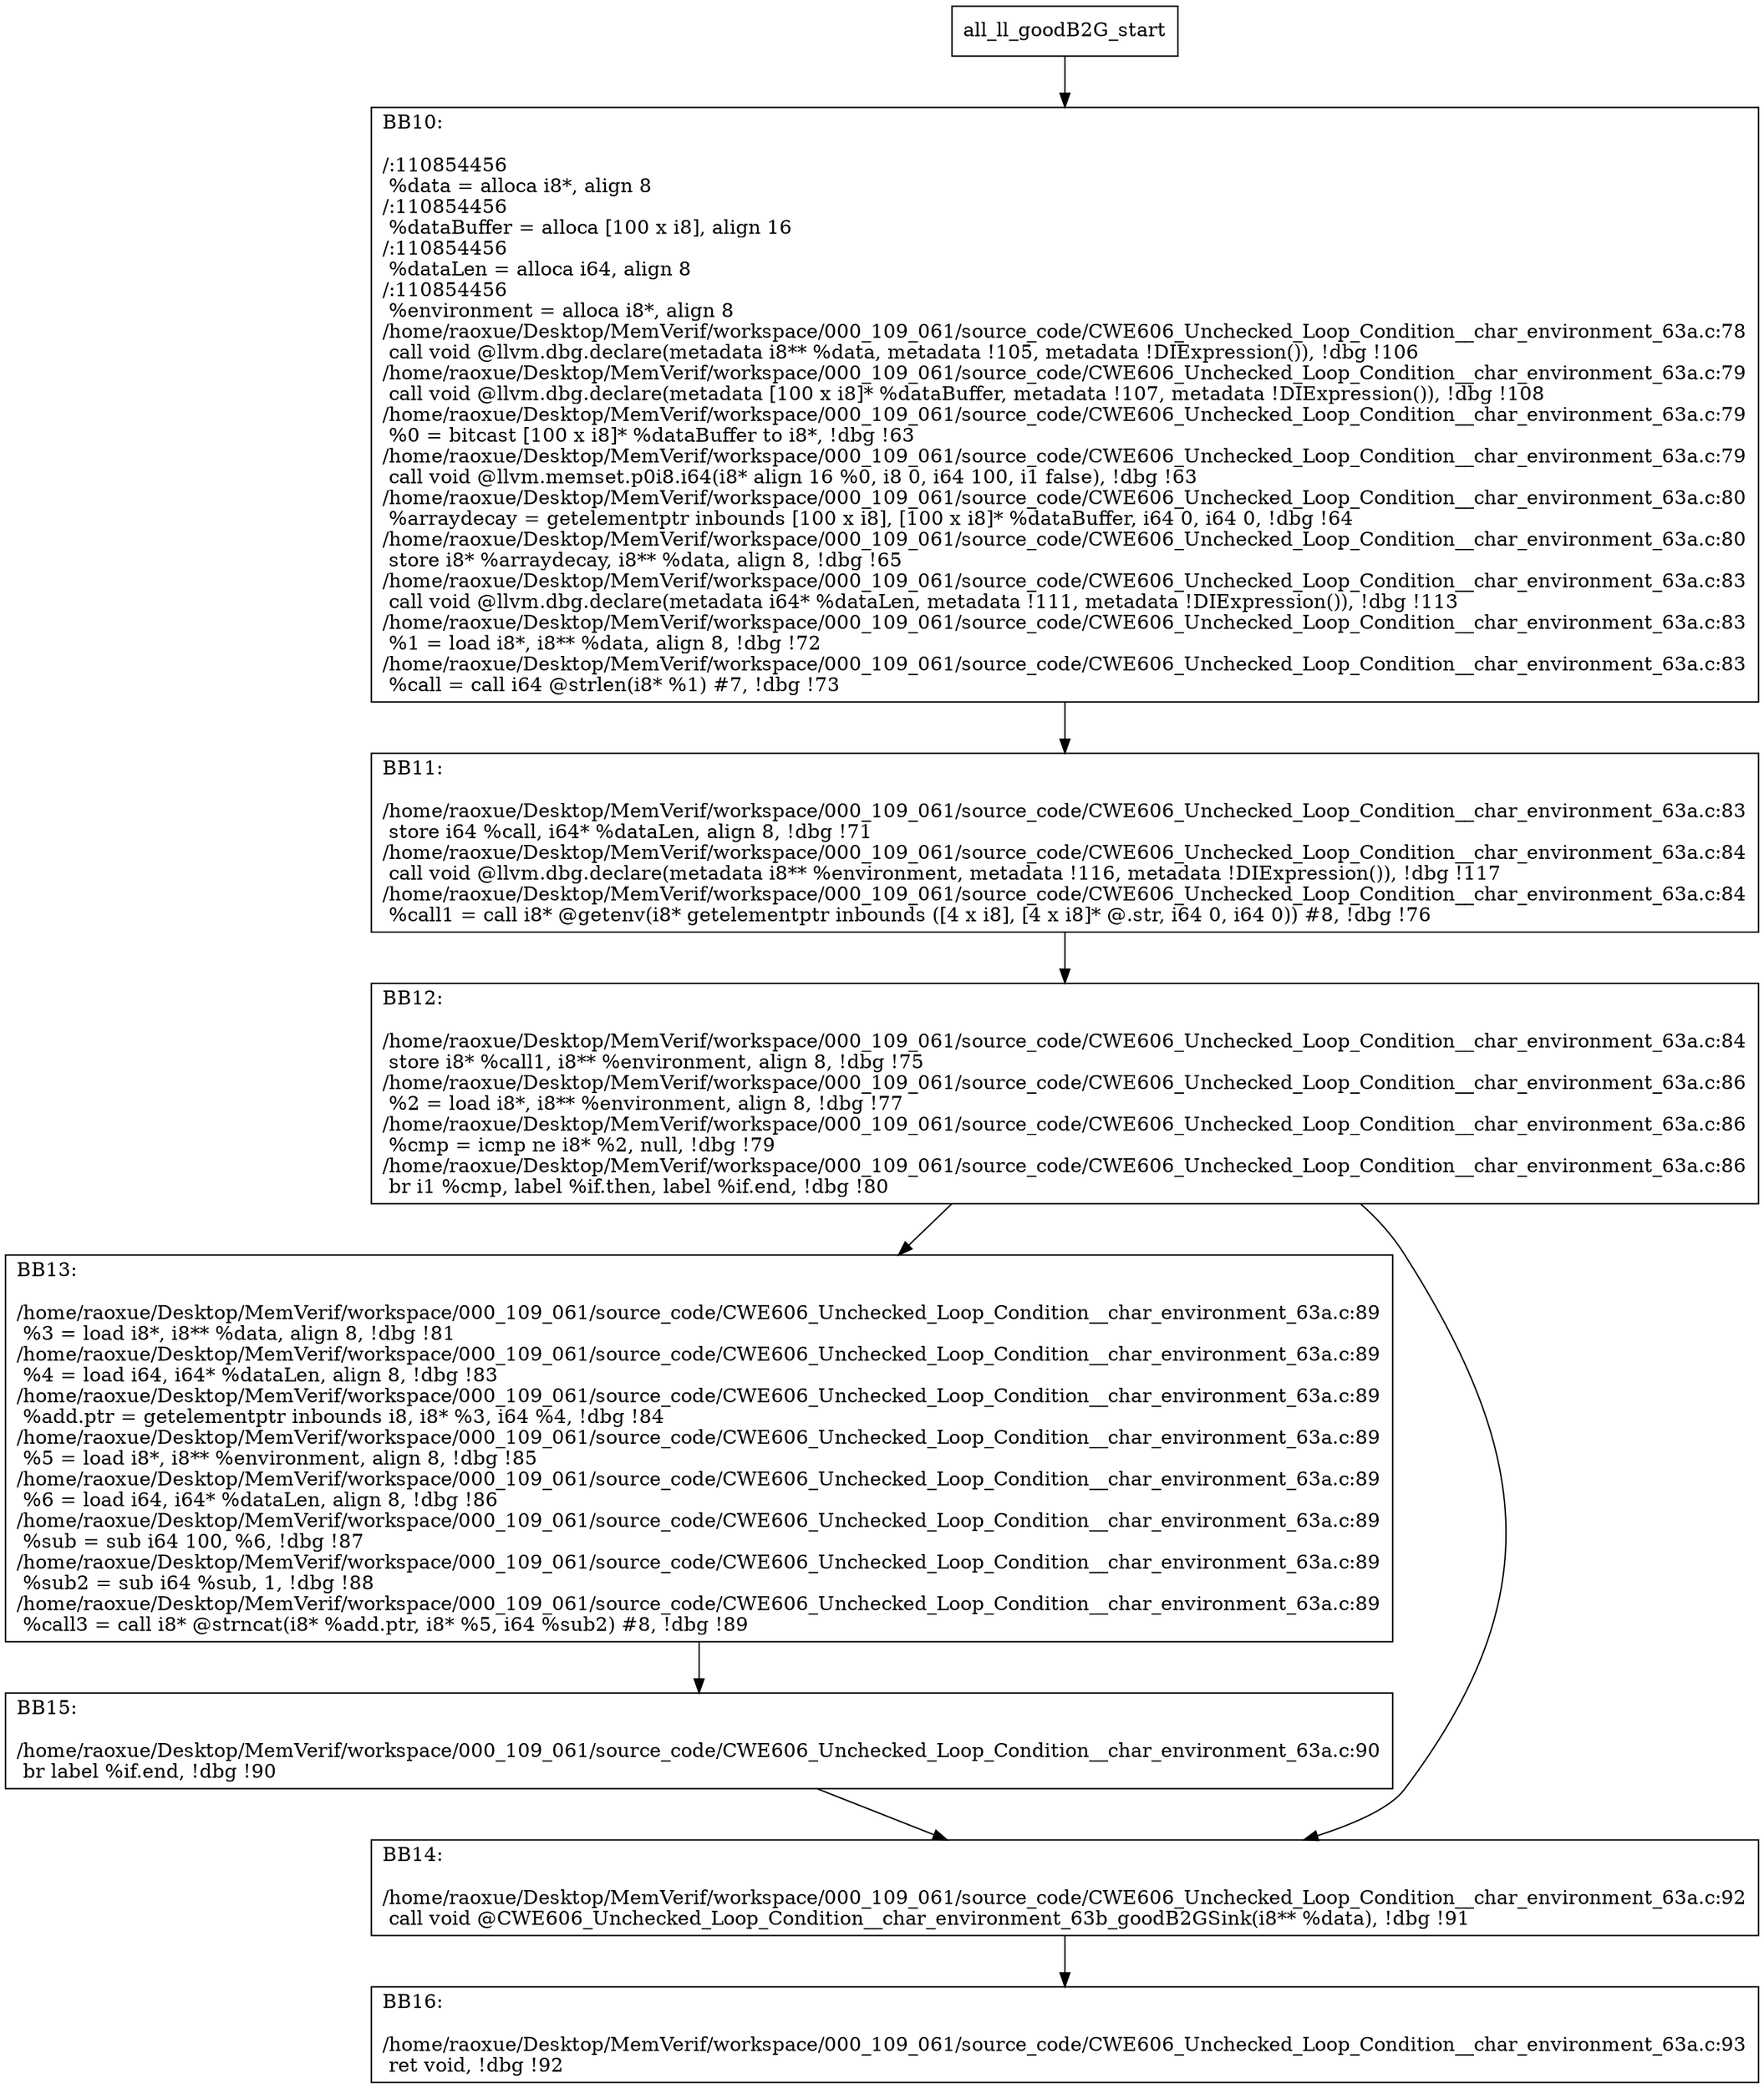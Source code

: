 digraph "CFG for'all_ll_goodB2G' function" {
	BBall_ll_goodB2G_start[shape=record,label="{all_ll_goodB2G_start}"];
	BBall_ll_goodB2G_start-> all_ll_goodB2GBB10;
	all_ll_goodB2GBB10 [shape=record, label="{BB10:\l\l/:110854456\l
  %data = alloca i8*, align 8\l
/:110854456\l
  %dataBuffer = alloca [100 x i8], align 16\l
/:110854456\l
  %dataLen = alloca i64, align 8\l
/:110854456\l
  %environment = alloca i8*, align 8\l
/home/raoxue/Desktop/MemVerif/workspace/000_109_061/source_code/CWE606_Unchecked_Loop_Condition__char_environment_63a.c:78\l
  call void @llvm.dbg.declare(metadata i8** %data, metadata !105, metadata !DIExpression()), !dbg !106\l
/home/raoxue/Desktop/MemVerif/workspace/000_109_061/source_code/CWE606_Unchecked_Loop_Condition__char_environment_63a.c:79\l
  call void @llvm.dbg.declare(metadata [100 x i8]* %dataBuffer, metadata !107, metadata !DIExpression()), !dbg !108\l
/home/raoxue/Desktop/MemVerif/workspace/000_109_061/source_code/CWE606_Unchecked_Loop_Condition__char_environment_63a.c:79\l
  %0 = bitcast [100 x i8]* %dataBuffer to i8*, !dbg !63\l
/home/raoxue/Desktop/MemVerif/workspace/000_109_061/source_code/CWE606_Unchecked_Loop_Condition__char_environment_63a.c:79\l
  call void @llvm.memset.p0i8.i64(i8* align 16 %0, i8 0, i64 100, i1 false), !dbg !63\l
/home/raoxue/Desktop/MemVerif/workspace/000_109_061/source_code/CWE606_Unchecked_Loop_Condition__char_environment_63a.c:80\l
  %arraydecay = getelementptr inbounds [100 x i8], [100 x i8]* %dataBuffer, i64 0, i64 0, !dbg !64\l
/home/raoxue/Desktop/MemVerif/workspace/000_109_061/source_code/CWE606_Unchecked_Loop_Condition__char_environment_63a.c:80\l
  store i8* %arraydecay, i8** %data, align 8, !dbg !65\l
/home/raoxue/Desktop/MemVerif/workspace/000_109_061/source_code/CWE606_Unchecked_Loop_Condition__char_environment_63a.c:83\l
  call void @llvm.dbg.declare(metadata i64* %dataLen, metadata !111, metadata !DIExpression()), !dbg !113\l
/home/raoxue/Desktop/MemVerif/workspace/000_109_061/source_code/CWE606_Unchecked_Loop_Condition__char_environment_63a.c:83\l
  %1 = load i8*, i8** %data, align 8, !dbg !72\l
/home/raoxue/Desktop/MemVerif/workspace/000_109_061/source_code/CWE606_Unchecked_Loop_Condition__char_environment_63a.c:83\l
  %call = call i64 @strlen(i8* %1) #7, !dbg !73\l
}"];
	all_ll_goodB2GBB10-> all_ll_goodB2GBB11;
	all_ll_goodB2GBB11 [shape=record, label="{BB11:\l\l/home/raoxue/Desktop/MemVerif/workspace/000_109_061/source_code/CWE606_Unchecked_Loop_Condition__char_environment_63a.c:83\l
  store i64 %call, i64* %dataLen, align 8, !dbg !71\l
/home/raoxue/Desktop/MemVerif/workspace/000_109_061/source_code/CWE606_Unchecked_Loop_Condition__char_environment_63a.c:84\l
  call void @llvm.dbg.declare(metadata i8** %environment, metadata !116, metadata !DIExpression()), !dbg !117\l
/home/raoxue/Desktop/MemVerif/workspace/000_109_061/source_code/CWE606_Unchecked_Loop_Condition__char_environment_63a.c:84\l
  %call1 = call i8* @getenv(i8* getelementptr inbounds ([4 x i8], [4 x i8]* @.str, i64 0, i64 0)) #8, !dbg !76\l
}"];
	all_ll_goodB2GBB11-> all_ll_goodB2GBB12;
	all_ll_goodB2GBB12 [shape=record, label="{BB12:\l\l/home/raoxue/Desktop/MemVerif/workspace/000_109_061/source_code/CWE606_Unchecked_Loop_Condition__char_environment_63a.c:84\l
  store i8* %call1, i8** %environment, align 8, !dbg !75\l
/home/raoxue/Desktop/MemVerif/workspace/000_109_061/source_code/CWE606_Unchecked_Loop_Condition__char_environment_63a.c:86\l
  %2 = load i8*, i8** %environment, align 8, !dbg !77\l
/home/raoxue/Desktop/MemVerif/workspace/000_109_061/source_code/CWE606_Unchecked_Loop_Condition__char_environment_63a.c:86\l
  %cmp = icmp ne i8* %2, null, !dbg !79\l
/home/raoxue/Desktop/MemVerif/workspace/000_109_061/source_code/CWE606_Unchecked_Loop_Condition__char_environment_63a.c:86\l
  br i1 %cmp, label %if.then, label %if.end, !dbg !80\l
}"];
	all_ll_goodB2GBB12-> all_ll_goodB2GBB13;
	all_ll_goodB2GBB12-> all_ll_goodB2GBB14;
	all_ll_goodB2GBB13 [shape=record, label="{BB13:\l\l/home/raoxue/Desktop/MemVerif/workspace/000_109_061/source_code/CWE606_Unchecked_Loop_Condition__char_environment_63a.c:89\l
  %3 = load i8*, i8** %data, align 8, !dbg !81\l
/home/raoxue/Desktop/MemVerif/workspace/000_109_061/source_code/CWE606_Unchecked_Loop_Condition__char_environment_63a.c:89\l
  %4 = load i64, i64* %dataLen, align 8, !dbg !83\l
/home/raoxue/Desktop/MemVerif/workspace/000_109_061/source_code/CWE606_Unchecked_Loop_Condition__char_environment_63a.c:89\l
  %add.ptr = getelementptr inbounds i8, i8* %3, i64 %4, !dbg !84\l
/home/raoxue/Desktop/MemVerif/workspace/000_109_061/source_code/CWE606_Unchecked_Loop_Condition__char_environment_63a.c:89\l
  %5 = load i8*, i8** %environment, align 8, !dbg !85\l
/home/raoxue/Desktop/MemVerif/workspace/000_109_061/source_code/CWE606_Unchecked_Loop_Condition__char_environment_63a.c:89\l
  %6 = load i64, i64* %dataLen, align 8, !dbg !86\l
/home/raoxue/Desktop/MemVerif/workspace/000_109_061/source_code/CWE606_Unchecked_Loop_Condition__char_environment_63a.c:89\l
  %sub = sub i64 100, %6, !dbg !87\l
/home/raoxue/Desktop/MemVerif/workspace/000_109_061/source_code/CWE606_Unchecked_Loop_Condition__char_environment_63a.c:89\l
  %sub2 = sub i64 %sub, 1, !dbg !88\l
/home/raoxue/Desktop/MemVerif/workspace/000_109_061/source_code/CWE606_Unchecked_Loop_Condition__char_environment_63a.c:89\l
  %call3 = call i8* @strncat(i8* %add.ptr, i8* %5, i64 %sub2) #8, !dbg !89\l
}"];
	all_ll_goodB2GBB13-> all_ll_goodB2GBB15;
	all_ll_goodB2GBB15 [shape=record, label="{BB15:\l\l/home/raoxue/Desktop/MemVerif/workspace/000_109_061/source_code/CWE606_Unchecked_Loop_Condition__char_environment_63a.c:90\l
  br label %if.end, !dbg !90\l
}"];
	all_ll_goodB2GBB15-> all_ll_goodB2GBB14;
	all_ll_goodB2GBB14 [shape=record, label="{BB14:\l\l/home/raoxue/Desktop/MemVerif/workspace/000_109_061/source_code/CWE606_Unchecked_Loop_Condition__char_environment_63a.c:92\l
  call void @CWE606_Unchecked_Loop_Condition__char_environment_63b_goodB2GSink(i8** %data), !dbg !91\l
}"];
	all_ll_goodB2GBB14-> all_ll_goodB2GBB16;
	all_ll_goodB2GBB16 [shape=record, label="{BB16:\l\l/home/raoxue/Desktop/MemVerif/workspace/000_109_061/source_code/CWE606_Unchecked_Loop_Condition__char_environment_63a.c:93\l
  ret void, !dbg !92\l
}"];
}
